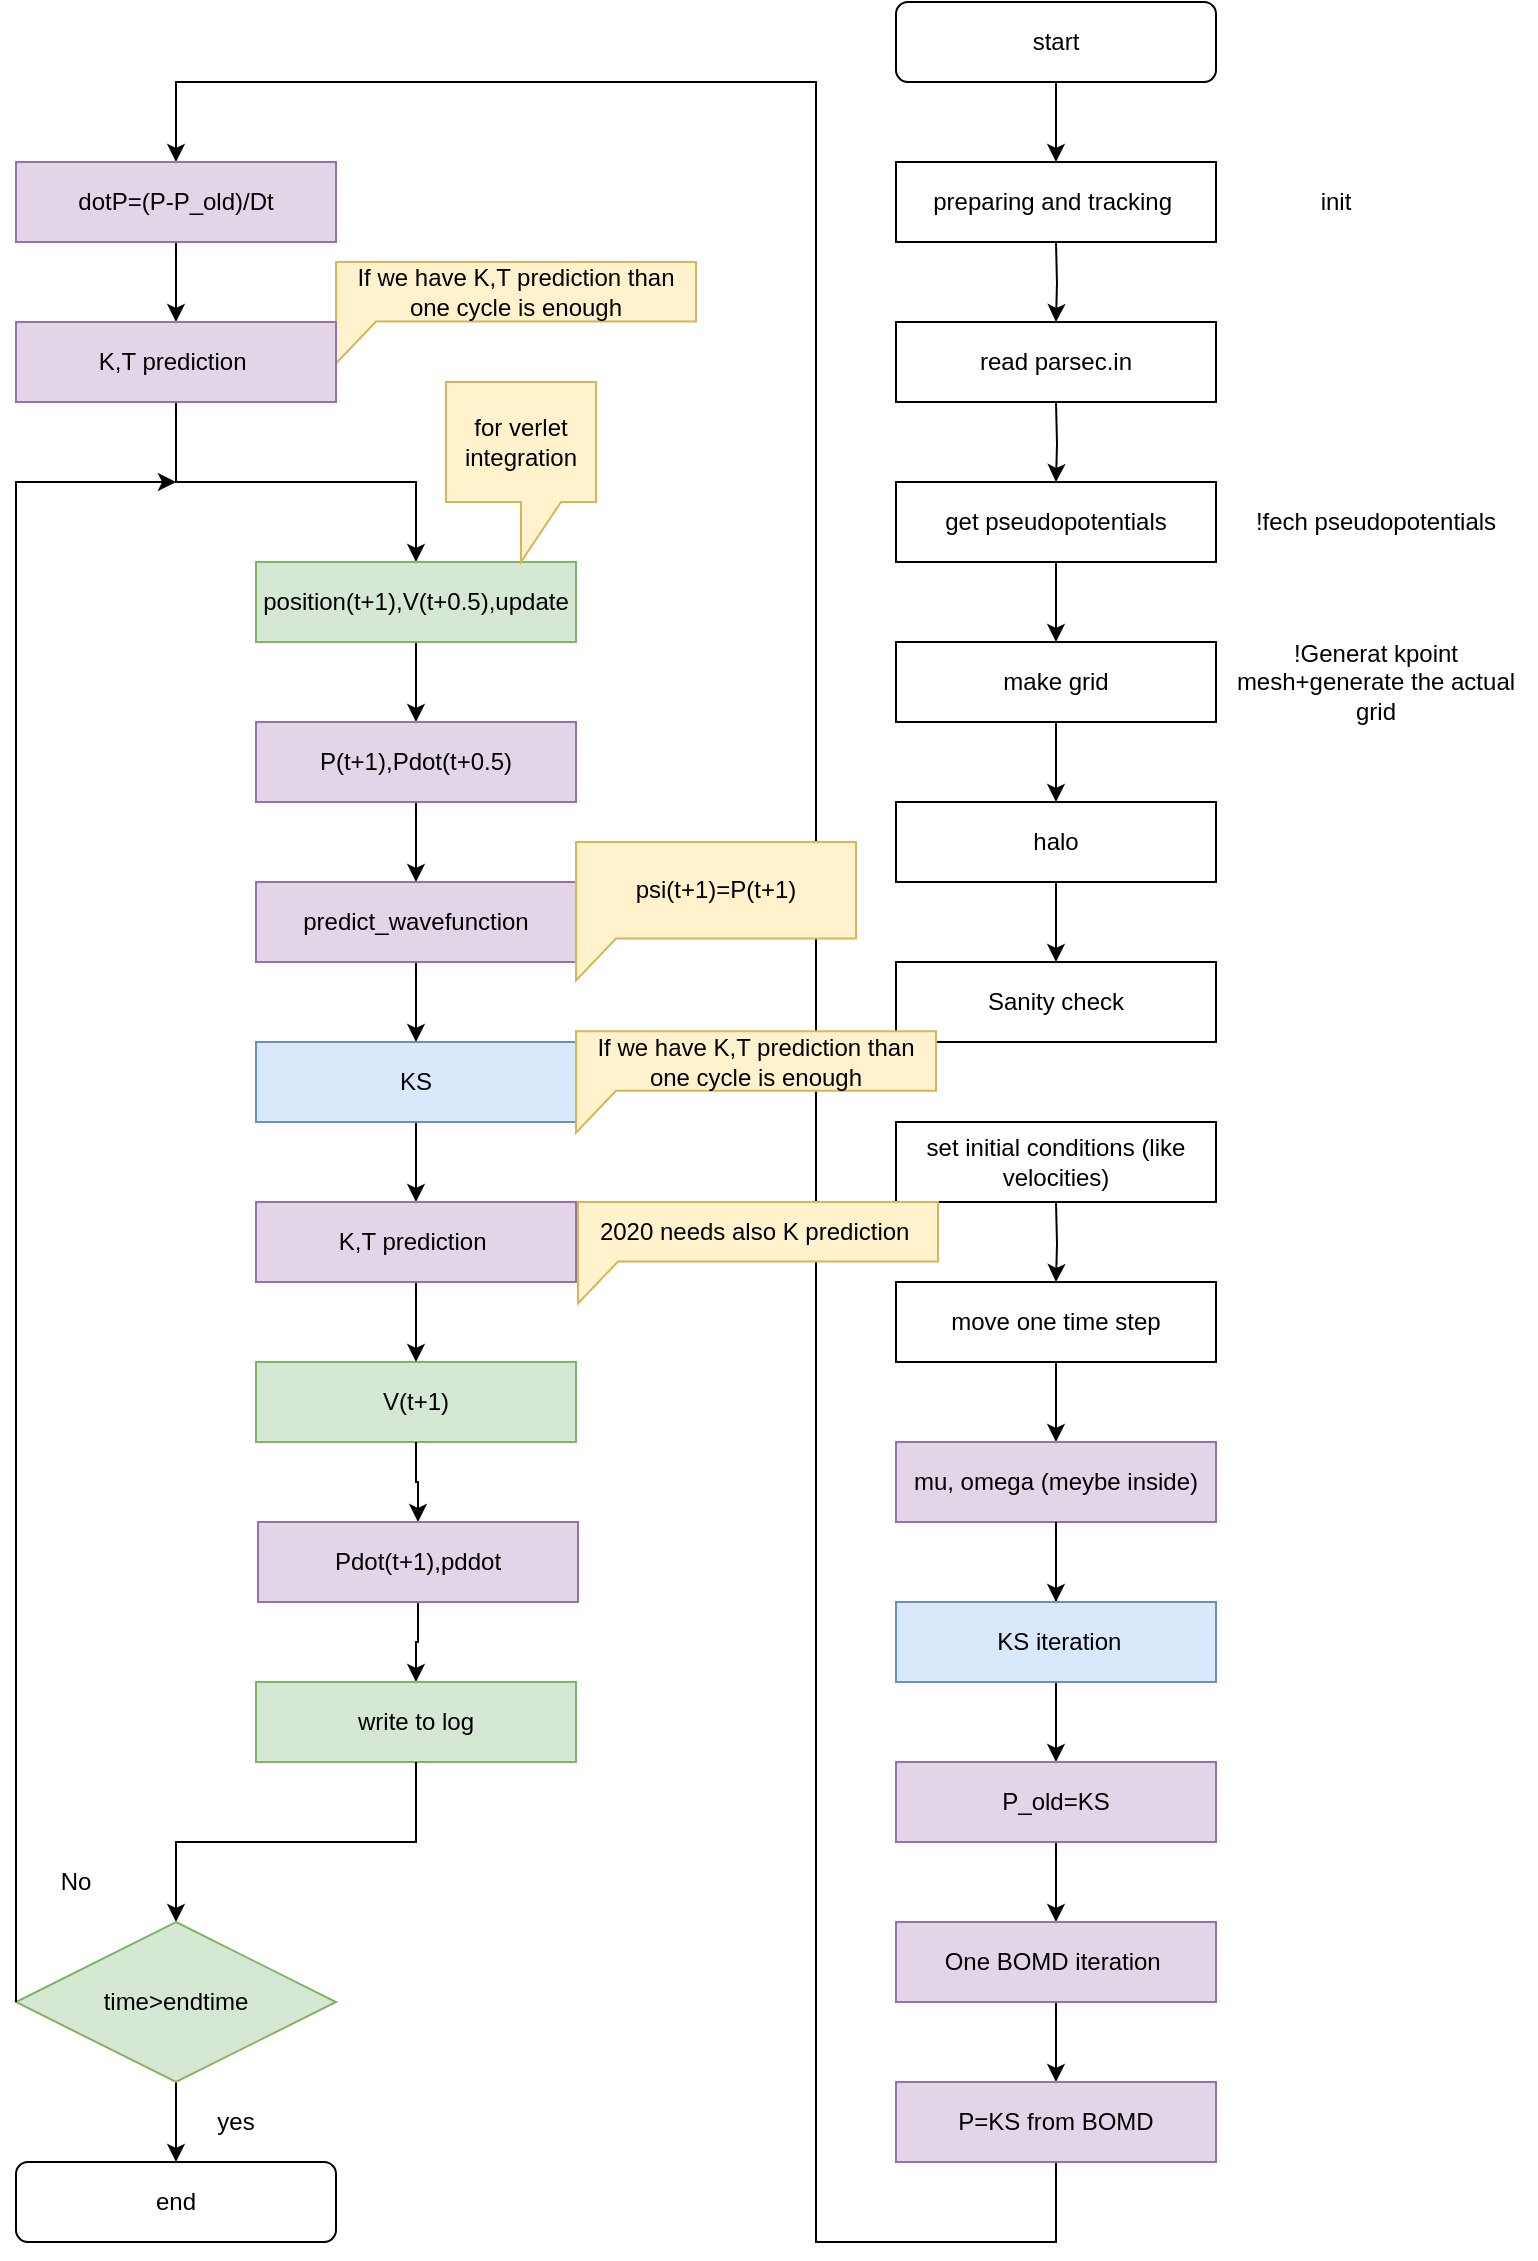 <mxfile version="22.1.5" type="github">
  <diagram name="Page-1" id="nUPiuCRVbXKer7cdgbRS">
    <mxGraphModel dx="2074" dy="1120" grid="1" gridSize="10" guides="1" tooltips="1" connect="1" arrows="1" fold="1" page="1" pageScale="1" pageWidth="827" pageHeight="1169" math="0" shadow="0">
      <root>
        <mxCell id="0" />
        <mxCell id="1" parent="0" />
        <mxCell id="meWhoNTzZQdbwV-DVgsE-1" value="" style="edgeStyle=orthogonalEdgeStyle;rounded=0;orthogonalLoop=1;jettySize=auto;html=1;" parent="1" source="meWhoNTzZQdbwV-DVgsE-2" target="meWhoNTzZQdbwV-DVgsE-5" edge="1">
          <mxGeometry relative="1" as="geometry" />
        </mxCell>
        <mxCell id="meWhoNTzZQdbwV-DVgsE-2" value="start" style="rounded=1;whiteSpace=wrap;html=1;" parent="1" vertex="1">
          <mxGeometry x="480" width="160" height="40" as="geometry" />
        </mxCell>
        <mxCell id="meWhoNTzZQdbwV-DVgsE-11" value="" style="edgeStyle=orthogonalEdgeStyle;rounded=0;orthogonalLoop=1;jettySize=auto;html=1;" parent="1" edge="1">
          <mxGeometry relative="1" as="geometry">
            <mxPoint x="560" y="160" as="targetPoint" />
            <mxPoint x="560" y="120" as="sourcePoint" />
          </mxGeometry>
        </mxCell>
        <mxCell id="meWhoNTzZQdbwV-DVgsE-5" value="preparing and tracking&amp;nbsp;" style="rounded=0;whiteSpace=wrap;html=1;" parent="1" vertex="1">
          <mxGeometry x="480" y="80" width="160" height="40" as="geometry" />
        </mxCell>
        <mxCell id="meWhoNTzZQdbwV-DVgsE-6" value="init" style="text;html=1;strokeColor=none;fillColor=none;align=center;verticalAlign=middle;whiteSpace=wrap;rounded=0;" parent="1" vertex="1">
          <mxGeometry x="640" y="80" width="120" height="40" as="geometry" />
        </mxCell>
        <mxCell id="meWhoNTzZQdbwV-DVgsE-8" value="!fech pseudopotentials" style="text;html=1;strokeColor=none;fillColor=none;align=center;verticalAlign=middle;whiteSpace=wrap;rounded=0;" parent="1" vertex="1">
          <mxGeometry x="640" y="240" width="160" height="40" as="geometry" />
        </mxCell>
        <mxCell id="meWhoNTzZQdbwV-DVgsE-13" value="" style="edgeStyle=orthogonalEdgeStyle;rounded=0;orthogonalLoop=1;jettySize=auto;html=1;" parent="1" target="meWhoNTzZQdbwV-DVgsE-12" edge="1">
          <mxGeometry relative="1" as="geometry">
            <mxPoint x="560" y="200" as="sourcePoint" />
          </mxGeometry>
        </mxCell>
        <mxCell id="meWhoNTzZQdbwV-DVgsE-20" value="" style="edgeStyle=orthogonalEdgeStyle;rounded=0;orthogonalLoop=1;jettySize=auto;html=1;" parent="1" source="meWhoNTzZQdbwV-DVgsE-12" target="meWhoNTzZQdbwV-DVgsE-19" edge="1">
          <mxGeometry relative="1" as="geometry" />
        </mxCell>
        <mxCell id="meWhoNTzZQdbwV-DVgsE-12" value="get pseudopotentials" style="whiteSpace=wrap;html=1;" parent="1" vertex="1">
          <mxGeometry x="480" y="240" width="160" height="40" as="geometry" />
        </mxCell>
        <mxCell id="meWhoNTzZQdbwV-DVgsE-16" value="read parsec.in" style="rounded=0;whiteSpace=wrap;html=1;" parent="1" vertex="1">
          <mxGeometry x="480" y="160" width="160" height="40" as="geometry" />
        </mxCell>
        <mxCell id="meWhoNTzZQdbwV-DVgsE-23" value="" style="edgeStyle=orthogonalEdgeStyle;rounded=0;orthogonalLoop=1;jettySize=auto;html=1;" parent="1" source="meWhoNTzZQdbwV-DVgsE-19" target="meWhoNTzZQdbwV-DVgsE-22" edge="1">
          <mxGeometry relative="1" as="geometry" />
        </mxCell>
        <mxCell id="meWhoNTzZQdbwV-DVgsE-19" value="make grid" style="whiteSpace=wrap;html=1;" parent="1" vertex="1">
          <mxGeometry x="480" y="320" width="160" height="40" as="geometry" />
        </mxCell>
        <mxCell id="meWhoNTzZQdbwV-DVgsE-21" value="!Generat kpoint mesh+generate the actual grid" style="text;html=1;strokeColor=none;fillColor=none;align=center;verticalAlign=middle;whiteSpace=wrap;rounded=0;" parent="1" vertex="1">
          <mxGeometry x="640" y="320" width="160" height="40" as="geometry" />
        </mxCell>
        <mxCell id="meWhoNTzZQdbwV-DVgsE-25" value="" style="edgeStyle=orthogonalEdgeStyle;rounded=0;orthogonalLoop=1;jettySize=auto;html=1;" parent="1" source="meWhoNTzZQdbwV-DVgsE-22" edge="1">
          <mxGeometry relative="1" as="geometry">
            <mxPoint x="560" y="480" as="targetPoint" />
          </mxGeometry>
        </mxCell>
        <mxCell id="meWhoNTzZQdbwV-DVgsE-22" value="halo" style="whiteSpace=wrap;html=1;" parent="1" vertex="1">
          <mxGeometry x="480" y="400" width="160" height="40" as="geometry" />
        </mxCell>
        <mxCell id="meWhoNTzZQdbwV-DVgsE-29" value="Sanity check" style="whiteSpace=wrap;html=1;" parent="1" vertex="1">
          <mxGeometry x="480" y="480" width="160" height="40" as="geometry" />
        </mxCell>
        <mxCell id="meWhoNTzZQdbwV-DVgsE-31" value="" style="endArrow=classic;html=1;rounded=0;exitX=0.5;exitY=1;exitDx=0;exitDy=0;" parent="1" source="0dsbQ9ZjG9rMAiAD8FBV-20" edge="1">
          <mxGeometry width="50" height="50" relative="1" as="geometry">
            <mxPoint x="690" y="1120" as="sourcePoint" />
            <mxPoint x="120" y="80" as="targetPoint" />
            <Array as="points">
              <mxPoint x="560" y="1120" />
              <mxPoint x="440" y="1120" />
              <mxPoint x="440" y="880" />
              <mxPoint x="440" y="800" />
              <mxPoint x="440" y="40" />
              <mxPoint x="320" y="40" />
              <mxPoint x="200" y="40" />
              <mxPoint x="120" y="40" />
            </Array>
          </mxGeometry>
        </mxCell>
        <mxCell id="fpvFAcqy5JWS7vJNMOJu-4" value="" style="endArrow=classic;html=1;rounded=0;exitX=0.5;exitY=1;exitDx=0;exitDy=0;entryX=0.5;entryY=0;entryDx=0;entryDy=0;" parent="1" target="fpvFAcqy5JWS7vJNMOJu-5" edge="1">
          <mxGeometry width="50" height="50" relative="1" as="geometry">
            <mxPoint x="120" y="200" as="sourcePoint" />
            <mxPoint x="200" y="280" as="targetPoint" />
            <Array as="points">
              <mxPoint x="120" y="240" />
              <mxPoint x="240" y="240" />
            </Array>
          </mxGeometry>
        </mxCell>
        <mxCell id="fpvFAcqy5JWS7vJNMOJu-8" value="" style="edgeStyle=orthogonalEdgeStyle;rounded=0;orthogonalLoop=1;jettySize=auto;html=1;" parent="1" source="fpvFAcqy5JWS7vJNMOJu-5" edge="1">
          <mxGeometry relative="1" as="geometry">
            <mxPoint x="240" y="360" as="targetPoint" />
          </mxGeometry>
        </mxCell>
        <mxCell id="fpvFAcqy5JWS7vJNMOJu-5" value="position(t+1),V(t+0.5),update" style="whiteSpace=wrap;html=1;fillColor=#d5e8d4;strokeColor=#82b366;" parent="1" vertex="1">
          <mxGeometry x="160" y="280" width="160" height="40" as="geometry" />
        </mxCell>
        <mxCell id="fpvFAcqy5JWS7vJNMOJu-12" value="" style="edgeStyle=orthogonalEdgeStyle;rounded=0;orthogonalLoop=1;jettySize=auto;html=1;" parent="1" source="fpvFAcqy5JWS7vJNMOJu-6" edge="1">
          <mxGeometry relative="1" as="geometry">
            <mxPoint x="240" y="600" as="targetPoint" />
          </mxGeometry>
        </mxCell>
        <mxCell id="fpvFAcqy5JWS7vJNMOJu-6" value="KS" style="whiteSpace=wrap;html=1;fillColor=#dae8fc;strokeColor=#6c8ebf;" parent="1" vertex="1">
          <mxGeometry x="160" y="520" width="160" height="40" as="geometry" />
        </mxCell>
        <mxCell id="fpvFAcqy5JWS7vJNMOJu-9" value="" style="edgeStyle=orthogonalEdgeStyle;rounded=0;orthogonalLoop=1;jettySize=auto;html=1;" parent="1" source="fpvFAcqy5JWS7vJNMOJu-7" target="fpvFAcqy5JWS7vJNMOJu-6" edge="1">
          <mxGeometry relative="1" as="geometry" />
        </mxCell>
        <mxCell id="fpvFAcqy5JWS7vJNMOJu-7" value="predict_wavefunction" style="whiteSpace=wrap;html=1;fillColor=#e1d5e7;strokeColor=#9673a6;" parent="1" vertex="1">
          <mxGeometry x="160" y="440" width="160" height="40" as="geometry" />
        </mxCell>
        <mxCell id="fpvFAcqy5JWS7vJNMOJu-10" value="for verlet integration" style="shape=callout;whiteSpace=wrap;html=1;perimeter=calloutPerimeter;fillColor=#fff2cc;strokeColor=#d6b656;" parent="1" vertex="1">
          <mxGeometry x="255" y="190" width="75" height="90" as="geometry" />
        </mxCell>
        <mxCell id="fpvFAcqy5JWS7vJNMOJu-14" value="" style="edgeStyle=orthogonalEdgeStyle;rounded=0;orthogonalLoop=1;jettySize=auto;html=1;" parent="1" source="0dsbQ9ZjG9rMAiAD8FBV-28" target="fpvFAcqy5JWS7vJNMOJu-13" edge="1">
          <mxGeometry relative="1" as="geometry" />
        </mxCell>
        <mxCell id="fpvFAcqy5JWS7vJNMOJu-11" value="V(t+1)" style="whiteSpace=wrap;html=1;fillColor=#d5e8d4;strokeColor=#82b366;" parent="1" vertex="1">
          <mxGeometry x="160" y="680" width="160" height="40" as="geometry" />
        </mxCell>
        <mxCell id="fpvFAcqy5JWS7vJNMOJu-13" value="write to log" style="whiteSpace=wrap;html=1;fillColor=#d5e8d4;strokeColor=#82b366;" parent="1" vertex="1">
          <mxGeometry x="160" y="840" width="160" height="40" as="geometry" />
        </mxCell>
        <mxCell id="fpvFAcqy5JWS7vJNMOJu-15" value="" style="endArrow=classic;html=1;rounded=0;exitX=0.5;exitY=1;exitDx=0;exitDy=0;entryX=0.5;entryY=0;entryDx=0;entryDy=0;entryPerimeter=0;" parent="1" source="fpvFAcqy5JWS7vJNMOJu-13" target="fpvFAcqy5JWS7vJNMOJu-16" edge="1">
          <mxGeometry width="50" height="50" relative="1" as="geometry">
            <mxPoint x="310" y="660" as="sourcePoint" />
            <mxPoint x="120" y="960" as="targetPoint" />
            <Array as="points">
              <mxPoint x="240" y="920" />
              <mxPoint x="120" y="920" />
            </Array>
          </mxGeometry>
        </mxCell>
        <mxCell id="fpvFAcqy5JWS7vJNMOJu-19" value="" style="edgeStyle=orthogonalEdgeStyle;rounded=0;orthogonalLoop=1;jettySize=auto;html=1;" parent="1" source="fpvFAcqy5JWS7vJNMOJu-16" edge="1">
          <mxGeometry relative="1" as="geometry">
            <mxPoint x="120" y="1080" as="targetPoint" />
          </mxGeometry>
        </mxCell>
        <mxCell id="fpvFAcqy5JWS7vJNMOJu-16" value="time&amp;gt;endtime" style="rhombus;whiteSpace=wrap;html=1;fillColor=#d5e8d4;strokeColor=#82b366;" parent="1" vertex="1">
          <mxGeometry x="40" y="960" width="160" height="80" as="geometry" />
        </mxCell>
        <mxCell id="fpvFAcqy5JWS7vJNMOJu-17" value="" style="endArrow=classic;html=1;rounded=0;exitX=0;exitY=0.5;exitDx=0;exitDy=0;" parent="1" source="fpvFAcqy5JWS7vJNMOJu-16" edge="1">
          <mxGeometry width="50" height="50" relative="1" as="geometry">
            <mxPoint x="310" y="420" as="sourcePoint" />
            <mxPoint x="120" y="240" as="targetPoint" />
            <Array as="points">
              <mxPoint x="40" y="240" />
            </Array>
          </mxGeometry>
        </mxCell>
        <mxCell id="fpvFAcqy5JWS7vJNMOJu-18" value="end" style="rounded=1;whiteSpace=wrap;html=1;" parent="1" vertex="1">
          <mxGeometry x="40" y="1080" width="160" height="40" as="geometry" />
        </mxCell>
        <mxCell id="fpvFAcqy5JWS7vJNMOJu-20" value="No" style="text;html=1;strokeColor=none;fillColor=none;align=center;verticalAlign=middle;whiteSpace=wrap;rounded=0;" parent="1" vertex="1">
          <mxGeometry x="40" y="920" width="60" height="40" as="geometry" />
        </mxCell>
        <mxCell id="fpvFAcqy5JWS7vJNMOJu-21" value="yes" style="text;html=1;strokeColor=none;fillColor=none;align=center;verticalAlign=middle;whiteSpace=wrap;rounded=0;" parent="1" vertex="1">
          <mxGeometry x="120" y="1040" width="60" height="40" as="geometry" />
        </mxCell>
        <mxCell id="0dsbQ9ZjG9rMAiAD8FBV-4" value="" style="edgeStyle=orthogonalEdgeStyle;rounded=0;orthogonalLoop=1;jettySize=auto;html=1;" parent="1" target="0dsbQ9ZjG9rMAiAD8FBV-5" edge="1">
          <mxGeometry relative="1" as="geometry">
            <mxPoint x="560" y="600" as="sourcePoint" />
          </mxGeometry>
        </mxCell>
        <mxCell id="0dsbQ9ZjG9rMAiAD8FBV-12" value="" style="edgeStyle=orthogonalEdgeStyle;rounded=0;orthogonalLoop=1;jettySize=auto;html=1;" parent="1" source="0dsbQ9ZjG9rMAiAD8FBV-5" target="0dsbQ9ZjG9rMAiAD8FBV-11" edge="1">
          <mxGeometry relative="1" as="geometry" />
        </mxCell>
        <mxCell id="0dsbQ9ZjG9rMAiAD8FBV-5" value="move one time step" style="whiteSpace=wrap;html=1;" parent="1" vertex="1">
          <mxGeometry x="480" y="640" width="160" height="40" as="geometry" />
        </mxCell>
        <mxCell id="0dsbQ9ZjG9rMAiAD8FBV-6" value="set initial conditions (like velocities)" style="rounded=0;whiteSpace=wrap;html=1;" parent="1" vertex="1">
          <mxGeometry x="480" y="560" width="160" height="40" as="geometry" />
        </mxCell>
        <mxCell id="0dsbQ9ZjG9rMAiAD8FBV-11" value="mu, omega (meybe inside)" style="whiteSpace=wrap;html=1;fillColor=#e1d5e7;strokeColor=#9673a6;" parent="1" vertex="1">
          <mxGeometry x="480" y="720" width="160" height="40" as="geometry" />
        </mxCell>
        <mxCell id="0dsbQ9ZjG9rMAiAD8FBV-13" value="" style="edgeStyle=orthogonalEdgeStyle;rounded=0;orthogonalLoop=1;jettySize=auto;html=1;" parent="1" edge="1">
          <mxGeometry relative="1" as="geometry">
            <mxPoint x="560" y="800" as="sourcePoint" />
            <mxPoint x="560" y="800" as="targetPoint" />
            <Array as="points">
              <mxPoint x="560" y="760" />
              <mxPoint x="560" y="760" />
            </Array>
          </mxGeometry>
        </mxCell>
        <mxCell id="0dsbQ9ZjG9rMAiAD8FBV-14" value="" style="edgeStyle=orthogonalEdgeStyle;rounded=0;orthogonalLoop=1;jettySize=auto;html=1;" parent="1" source="0dsbQ9ZjG9rMAiAD8FBV-15" target="0dsbQ9ZjG9rMAiAD8FBV-17" edge="1">
          <mxGeometry relative="1" as="geometry" />
        </mxCell>
        <mxCell id="0dsbQ9ZjG9rMAiAD8FBV-15" value="&amp;nbsp;KS iteration" style="whiteSpace=wrap;html=1;fillColor=#dae8fc;strokeColor=#6c8ebf;" parent="1" vertex="1">
          <mxGeometry x="480" y="800" width="160" height="40" as="geometry" />
        </mxCell>
        <mxCell id="0dsbQ9ZjG9rMAiAD8FBV-16" value="" style="edgeStyle=orthogonalEdgeStyle;rounded=0;orthogonalLoop=1;jettySize=auto;html=1;" parent="1" source="0dsbQ9ZjG9rMAiAD8FBV-17" target="0dsbQ9ZjG9rMAiAD8FBV-19" edge="1">
          <mxGeometry relative="1" as="geometry" />
        </mxCell>
        <mxCell id="0dsbQ9ZjG9rMAiAD8FBV-17" value="P_old=KS" style="whiteSpace=wrap;html=1;fillColor=#e1d5e7;strokeColor=#9673a6;" parent="1" vertex="1">
          <mxGeometry x="480" y="880" width="160" height="40" as="geometry" />
        </mxCell>
        <mxCell id="0dsbQ9ZjG9rMAiAD8FBV-18" value="" style="edgeStyle=orthogonalEdgeStyle;rounded=0;orthogonalLoop=1;jettySize=auto;html=1;" parent="1" source="0dsbQ9ZjG9rMAiAD8FBV-19" target="0dsbQ9ZjG9rMAiAD8FBV-20" edge="1">
          <mxGeometry relative="1" as="geometry" />
        </mxCell>
        <mxCell id="0dsbQ9ZjG9rMAiAD8FBV-19" value="One BOMD iteration&amp;nbsp;" style="whiteSpace=wrap;html=1;fillColor=#e1d5e7;strokeColor=#9673a6;" parent="1" vertex="1">
          <mxGeometry x="480" y="960" width="160" height="40" as="geometry" />
        </mxCell>
        <mxCell id="0dsbQ9ZjG9rMAiAD8FBV-20" value="P=KS from BOMD" style="whiteSpace=wrap;html=1;fillColor=#e1d5e7;strokeColor=#9673a6;" parent="1" vertex="1">
          <mxGeometry x="480" y="1040" width="160" height="40" as="geometry" />
        </mxCell>
        <mxCell id="jcBNPwm7q84aEnQI9bpm-4" value="" style="edgeStyle=orthogonalEdgeStyle;rounded=0;orthogonalLoop=1;jettySize=auto;html=1;" edge="1" parent="1" source="0dsbQ9ZjG9rMAiAD8FBV-21" target="jcBNPwm7q84aEnQI9bpm-3">
          <mxGeometry relative="1" as="geometry" />
        </mxCell>
        <mxCell id="0dsbQ9ZjG9rMAiAD8FBV-21" value="dotP=(P-P_old)/Dt" style="whiteSpace=wrap;html=1;fillColor=#e1d5e7;strokeColor=#9673a6;" parent="1" vertex="1">
          <mxGeometry x="40" y="80" width="160" height="40" as="geometry" />
        </mxCell>
        <mxCell id="0dsbQ9ZjG9rMAiAD8FBV-22" value="2020 needs also K prediction&amp;nbsp;" style="shape=callout;whiteSpace=wrap;html=1;perimeter=calloutPerimeter;rotation=0;size=21;position=0;position2=0;fillColor=#fff2cc;strokeColor=#d6b656;" parent="1" vertex="1">
          <mxGeometry x="321" y="600" width="180" height="50.75" as="geometry" />
        </mxCell>
        <mxCell id="0dsbQ9ZjG9rMAiAD8FBV-25" value="psi(t+1)=P(t+1)" style="shape=callout;whiteSpace=wrap;html=1;perimeter=calloutPerimeter;rotation=0;size=21;position=0;position2=0;fillColor=#fff2cc;strokeColor=#d6b656;" parent="1" vertex="1">
          <mxGeometry x="320" y="420" width="140" height="69.25" as="geometry" />
        </mxCell>
        <mxCell id="0dsbQ9ZjG9rMAiAD8FBV-27" value="" style="edgeStyle=orthogonalEdgeStyle;rounded=0;orthogonalLoop=1;jettySize=auto;html=1;" parent="1" source="0dsbQ9ZjG9rMAiAD8FBV-26" target="fpvFAcqy5JWS7vJNMOJu-7" edge="1">
          <mxGeometry relative="1" as="geometry" />
        </mxCell>
        <mxCell id="0dsbQ9ZjG9rMAiAD8FBV-26" value="P(t+1),Pdot(t+0.5)" style="whiteSpace=wrap;html=1;fillColor=#e1d5e7;strokeColor=#9673a6;" parent="1" vertex="1">
          <mxGeometry x="160" y="360" width="160" height="40" as="geometry" />
        </mxCell>
        <mxCell id="0dsbQ9ZjG9rMAiAD8FBV-29" value="" style="edgeStyle=orthogonalEdgeStyle;rounded=0;orthogonalLoop=1;jettySize=auto;html=1;" parent="1" source="fpvFAcqy5JWS7vJNMOJu-11" target="0dsbQ9ZjG9rMAiAD8FBV-28" edge="1">
          <mxGeometry relative="1" as="geometry">
            <mxPoint x="240" y="720" as="sourcePoint" />
            <mxPoint x="240" y="840" as="targetPoint" />
          </mxGeometry>
        </mxCell>
        <mxCell id="0dsbQ9ZjG9rMAiAD8FBV-28" value="Pdot(t+1),pddot" style="whiteSpace=wrap;html=1;fillColor=#e1d5e7;strokeColor=#9673a6;" parent="1" vertex="1">
          <mxGeometry x="161" y="760" width="160" height="40" as="geometry" />
        </mxCell>
        <mxCell id="0dsbQ9ZjG9rMAiAD8FBV-31" value="" style="edgeStyle=orthogonalEdgeStyle;rounded=0;orthogonalLoop=1;jettySize=auto;html=1;" parent="1" source="0dsbQ9ZjG9rMAiAD8FBV-30" target="fpvFAcqy5JWS7vJNMOJu-11" edge="1">
          <mxGeometry relative="1" as="geometry" />
        </mxCell>
        <mxCell id="0dsbQ9ZjG9rMAiAD8FBV-30" value="K,T prediction&amp;nbsp;" style="rounded=0;whiteSpace=wrap;html=1;fillColor=#e1d5e7;strokeColor=#9673a6;" parent="1" vertex="1">
          <mxGeometry x="160" y="600" width="160" height="40" as="geometry" />
        </mxCell>
        <mxCell id="jcBNPwm7q84aEnQI9bpm-1" value="If we have K,T prediction than one cycle is enough" style="shape=callout;whiteSpace=wrap;html=1;perimeter=calloutPerimeter;rotation=0;size=21;position=0;position2=0;fillColor=#fff2cc;strokeColor=#d6b656;" vertex="1" parent="1">
          <mxGeometry x="320" y="514.63" width="180" height="50.75" as="geometry" />
        </mxCell>
        <mxCell id="jcBNPwm7q84aEnQI9bpm-2" value="If we have K,T prediction than one cycle is enough" style="shape=callout;whiteSpace=wrap;html=1;perimeter=calloutPerimeter;rotation=0;size=21;position=0;position2=0;fillColor=#fff2cc;strokeColor=#d6b656;" vertex="1" parent="1">
          <mxGeometry x="200" y="130" width="180" height="50.75" as="geometry" />
        </mxCell>
        <mxCell id="jcBNPwm7q84aEnQI9bpm-3" value="K,T prediction&amp;nbsp;" style="rounded=0;whiteSpace=wrap;html=1;fillColor=#e1d5e7;strokeColor=#9673a6;" vertex="1" parent="1">
          <mxGeometry x="40" y="160" width="160" height="40" as="geometry" />
        </mxCell>
      </root>
    </mxGraphModel>
  </diagram>
</mxfile>
